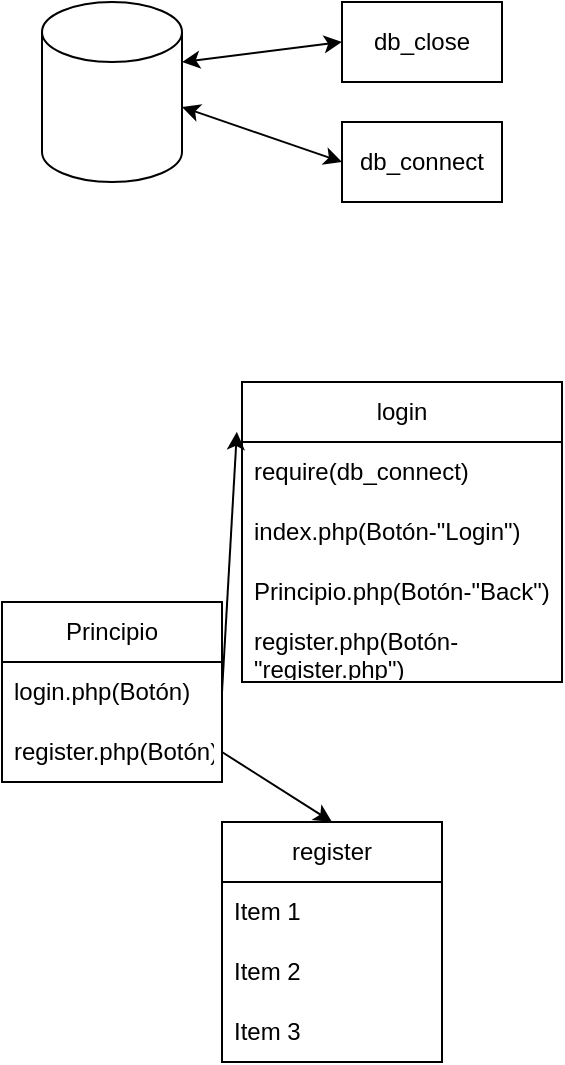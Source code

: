 <mxfile>
    <diagram id="RYVwUwaboL_hRYnuzz9w" name="Page-1">
        <mxGraphModel dx="591" dy="820" grid="1" gridSize="10" guides="1" tooltips="1" connect="1" arrows="1" fold="1" page="1" pageScale="1" pageWidth="850" pageHeight="1100" math="0" shadow="0">
            <root>
                <mxCell id="0"/>
                <mxCell id="1" parent="0"/>
                <mxCell id="2" value="" style="shape=cylinder3;whiteSpace=wrap;html=1;boundedLbl=1;backgroundOutline=1;size=15;" parent="1" vertex="1">
                    <mxGeometry x="20" y="10" width="70" height="90" as="geometry"/>
                </mxCell>
                <mxCell id="3" value="Principio" style="swimlane;fontStyle=0;childLayout=stackLayout;horizontal=1;startSize=30;horizontalStack=0;resizeParent=1;resizeParentMax=0;resizeLast=0;collapsible=1;marginBottom=0;whiteSpace=wrap;html=1;" parent="1" vertex="1">
                    <mxGeometry y="310" width="110" height="90" as="geometry"/>
                </mxCell>
                <mxCell id="4" value="login.php(Botón)" style="text;strokeColor=none;fillColor=none;align=left;verticalAlign=middle;spacingLeft=4;spacingRight=4;overflow=hidden;points=[[0,0.5],[1,0.5]];portConstraint=eastwest;rotatable=0;whiteSpace=wrap;html=1;" parent="3" vertex="1">
                    <mxGeometry y="30" width="110" height="30" as="geometry"/>
                </mxCell>
                <mxCell id="5" value="register.php(Botón)" style="text;strokeColor=none;fillColor=none;align=left;verticalAlign=middle;spacingLeft=4;spacingRight=4;overflow=hidden;points=[[0,0.5],[1,0.5]];portConstraint=eastwest;rotatable=0;whiteSpace=wrap;html=1;" parent="3" vertex="1">
                    <mxGeometry y="60" width="110" height="30" as="geometry"/>
                </mxCell>
                <mxCell id="8" style="edgeStyle=none;html=1;exitX=1;exitY=0.5;exitDx=0;exitDy=0;entryX=0.5;entryY=0;entryDx=0;entryDy=0;" edge="1" parent="1" source="5" target="15">
                    <mxGeometry relative="1" as="geometry">
                        <mxPoint x="220" y="432" as="targetPoint"/>
                    </mxGeometry>
                </mxCell>
                <mxCell id="9" style="edgeStyle=none;html=1;exitX=1;exitY=0.5;exitDx=0;exitDy=0;entryX=-0.016;entryY=0.166;entryDx=0;entryDy=0;entryPerimeter=0;" edge="1" parent="1" source="4" target="10">
                    <mxGeometry relative="1" as="geometry">
                        <mxPoint x="230" y="337.216" as="targetPoint"/>
                    </mxGeometry>
                </mxCell>
                <mxCell id="10" value="login" style="swimlane;fontStyle=0;childLayout=stackLayout;horizontal=1;startSize=30;horizontalStack=0;resizeParent=1;resizeParentMax=0;resizeLast=0;collapsible=1;marginBottom=0;whiteSpace=wrap;html=1;" vertex="1" parent="1">
                    <mxGeometry x="120" y="200" width="160" height="150" as="geometry"/>
                </mxCell>
                <mxCell id="11" value="require(db_connect)" style="text;strokeColor=none;fillColor=none;align=left;verticalAlign=middle;spacingLeft=4;spacingRight=4;overflow=hidden;points=[[0,0.5],[1,0.5]];portConstraint=eastwest;rotatable=0;whiteSpace=wrap;html=1;" vertex="1" parent="10">
                    <mxGeometry y="30" width="160" height="30" as="geometry"/>
                </mxCell>
                <mxCell id="12" value="index.php(Botón-&quot;Login&quot;)" style="text;strokeColor=none;fillColor=none;align=left;verticalAlign=middle;spacingLeft=4;spacingRight=4;overflow=hidden;points=[[0,0.5],[1,0.5]];portConstraint=eastwest;rotatable=0;whiteSpace=wrap;html=1;" vertex="1" parent="10">
                    <mxGeometry y="60" width="160" height="30" as="geometry"/>
                </mxCell>
                <mxCell id="13" value="Principio.php(Botón-&quot;Back&quot;)" style="text;strokeColor=none;fillColor=none;align=left;verticalAlign=middle;spacingLeft=4;spacingRight=4;overflow=hidden;points=[[0,0.5],[1,0.5]];portConstraint=eastwest;rotatable=0;whiteSpace=wrap;html=1;" vertex="1" parent="10">
                    <mxGeometry y="90" width="160" height="30" as="geometry"/>
                </mxCell>
                <mxCell id="27" value="register.php(Botón-&quot;register.php&quot;)" style="text;strokeColor=none;fillColor=none;align=left;verticalAlign=middle;spacingLeft=4;spacingRight=4;overflow=hidden;points=[[0,0.5],[1,0.5]];portConstraint=eastwest;rotatable=0;whiteSpace=wrap;html=1;" vertex="1" parent="10">
                    <mxGeometry y="120" width="160" height="30" as="geometry"/>
                </mxCell>
                <mxCell id="15" value="register" style="swimlane;fontStyle=0;childLayout=stackLayout;horizontal=1;startSize=30;horizontalStack=0;resizeParent=1;resizeParentMax=0;resizeLast=0;collapsible=1;marginBottom=0;whiteSpace=wrap;html=1;" vertex="1" parent="1">
                    <mxGeometry x="110" y="420" width="110" height="120" as="geometry"/>
                </mxCell>
                <mxCell id="16" value="Item 1" style="text;strokeColor=none;fillColor=none;align=left;verticalAlign=middle;spacingLeft=4;spacingRight=4;overflow=hidden;points=[[0,0.5],[1,0.5]];portConstraint=eastwest;rotatable=0;whiteSpace=wrap;html=1;" vertex="1" parent="15">
                    <mxGeometry y="30" width="110" height="30" as="geometry"/>
                </mxCell>
                <mxCell id="17" value="Item 2" style="text;strokeColor=none;fillColor=none;align=left;verticalAlign=middle;spacingLeft=4;spacingRight=4;overflow=hidden;points=[[0,0.5],[1,0.5]];portConstraint=eastwest;rotatable=0;whiteSpace=wrap;html=1;" vertex="1" parent="15">
                    <mxGeometry y="60" width="110" height="30" as="geometry"/>
                </mxCell>
                <mxCell id="18" value="Item 3" style="text;strokeColor=none;fillColor=none;align=left;verticalAlign=middle;spacingLeft=4;spacingRight=4;overflow=hidden;points=[[0,0.5],[1,0.5]];portConstraint=eastwest;rotatable=0;whiteSpace=wrap;html=1;" vertex="1" parent="15">
                    <mxGeometry y="90" width="110" height="30" as="geometry"/>
                </mxCell>
                <mxCell id="19" value="db_close" style="rounded=0;whiteSpace=wrap;html=1;" vertex="1" parent="1">
                    <mxGeometry x="170" y="10" width="80" height="40" as="geometry"/>
                </mxCell>
                <mxCell id="20" value="db_connect" style="rounded=0;whiteSpace=wrap;html=1;" vertex="1" parent="1">
                    <mxGeometry x="170" y="70" width="80" height="40" as="geometry"/>
                </mxCell>
                <mxCell id="23" value="" style="endArrow=classic;startArrow=classic;html=1;exitX=1;exitY=0;exitDx=0;exitDy=30;exitPerimeter=0;entryX=0;entryY=0.5;entryDx=0;entryDy=0;" edge="1" parent="1" source="2" target="19">
                    <mxGeometry width="50" height="50" relative="1" as="geometry">
                        <mxPoint x="110" y="60" as="sourcePoint"/>
                        <mxPoint x="170" y="40" as="targetPoint"/>
                    </mxGeometry>
                </mxCell>
                <mxCell id="24" value="" style="endArrow=classic;startArrow=classic;html=1;exitX=1;exitY=0;exitDx=0;exitDy=52.5;exitPerimeter=0;entryX=0;entryY=0.5;entryDx=0;entryDy=0;" edge="1" parent="1" source="2" target="20">
                    <mxGeometry width="50" height="50" relative="1" as="geometry">
                        <mxPoint x="120" y="150" as="sourcePoint"/>
                        <mxPoint x="170" y="100" as="targetPoint"/>
                    </mxGeometry>
                </mxCell>
            </root>
        </mxGraphModel>
    </diagram>
</mxfile>